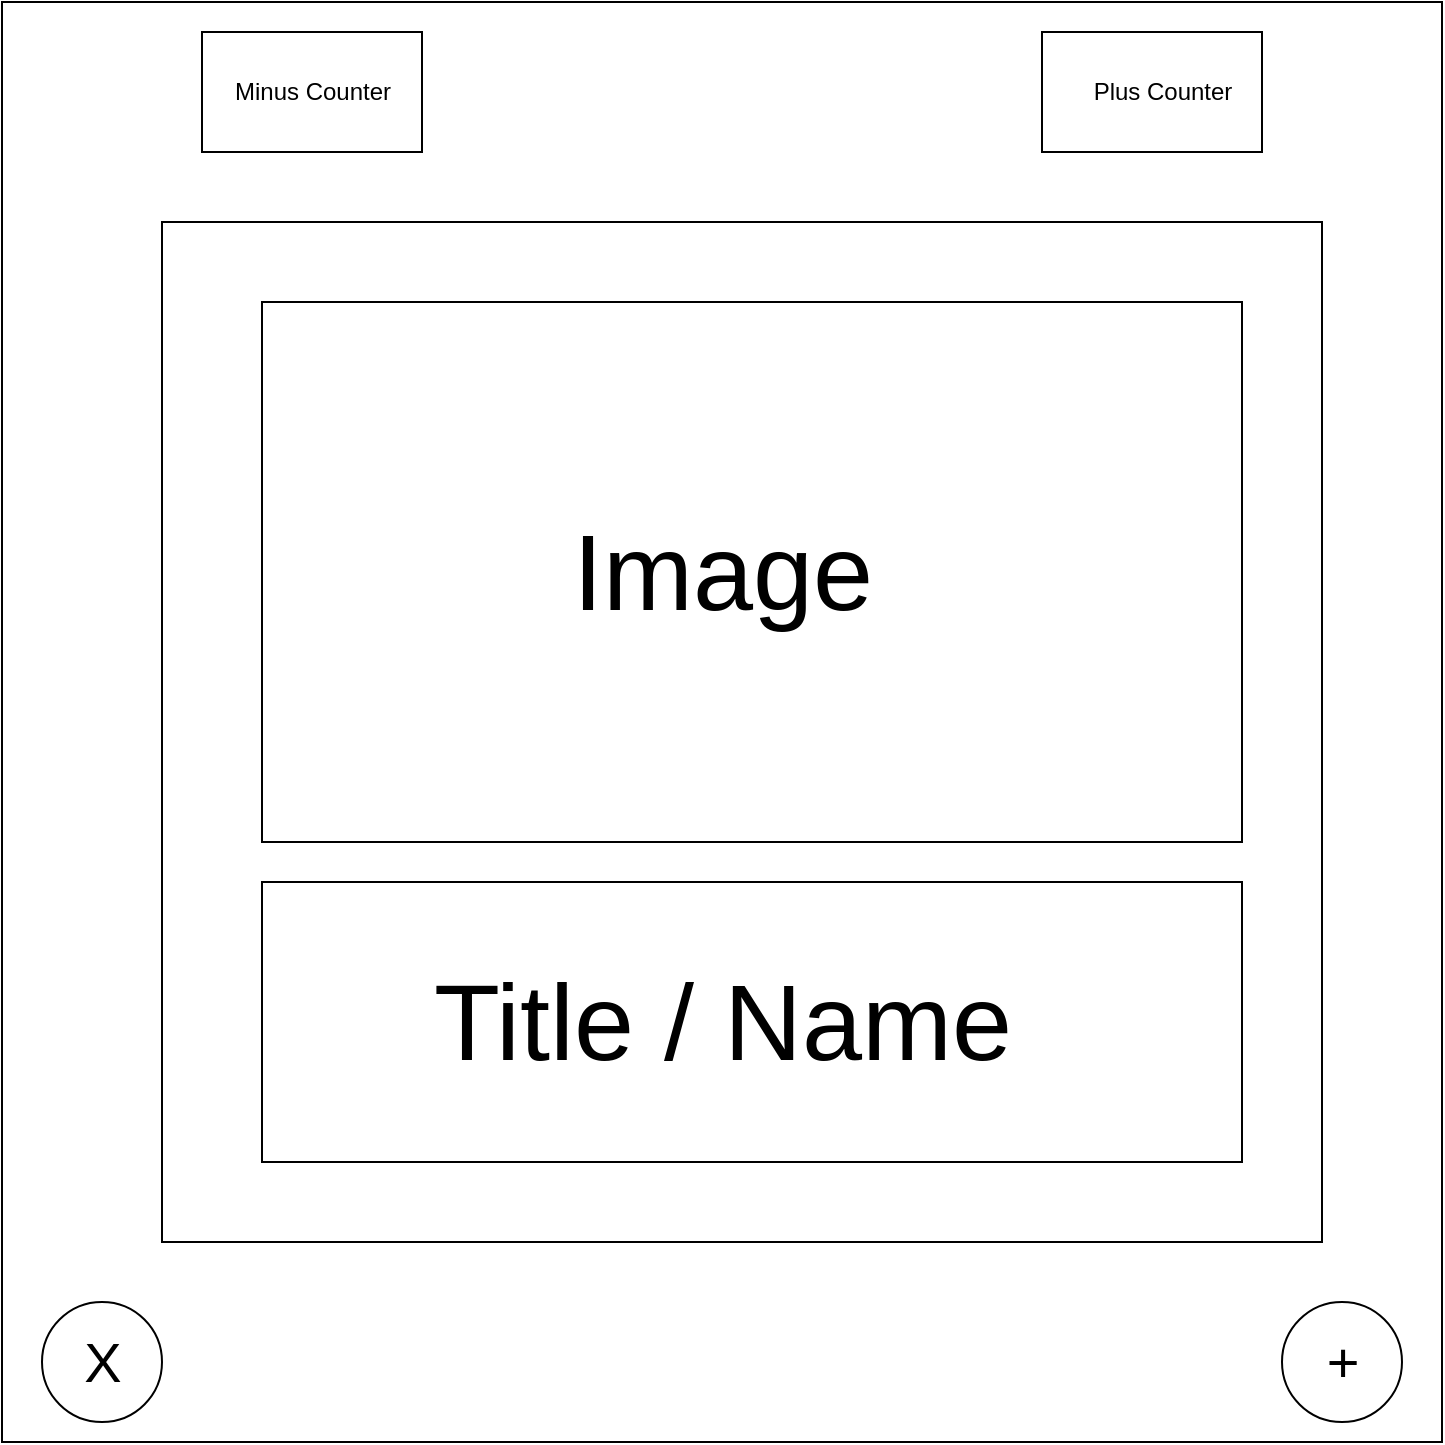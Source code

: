 <mxfile version="15.9.6" type="github">
  <diagram id="BgeSaJ-4jHI_5RTZ5tGu" name="Page-1">
    <mxGraphModel dx="1422" dy="762" grid="1" gridSize="10" guides="1" tooltips="1" connect="1" arrows="1" fold="1" page="1" pageScale="1" pageWidth="850" pageHeight="1100" math="0" shadow="0">
      <root>
        <mxCell id="0" />
        <mxCell id="1" parent="0" />
        <mxCell id="8QQ6fjEq3xrQsGvWCyaz-1" value="" style="whiteSpace=wrap;html=1;aspect=fixed;" vertex="1" parent="1">
          <mxGeometry x="70" y="10" width="720" height="720" as="geometry" />
        </mxCell>
        <mxCell id="8QQ6fjEq3xrQsGvWCyaz-3" value="" style="shape=image;html=1;verticalAlign=top;verticalLabelPosition=bottom;labelBackgroundColor=#ffffff;imageAspect=0;aspect=fixed;image=https://cdn4.iconfinder.com/data/icons/emoticons-filled-two-color/614/1057_-_Sad-128.png" vertex="1" parent="1">
          <mxGeometry x="100" y="20" width="70" height="70" as="geometry" />
        </mxCell>
        <mxCell id="8QQ6fjEq3xrQsGvWCyaz-4" value="" style="shape=image;html=1;verticalAlign=top;verticalLabelPosition=bottom;labelBackgroundColor=#ffffff;imageAspect=0;aspect=fixed;image=https://cdn4.iconfinder.com/data/icons/emoticons-filled-two-color/614/1056_-_Happy-128.png" vertex="1" parent="1">
          <mxGeometry x="700" y="20" width="70" height="70" as="geometry" />
        </mxCell>
        <mxCell id="8QQ6fjEq3xrQsGvWCyaz-5" value="" style="rounded=0;whiteSpace=wrap;html=1;" vertex="1" parent="1">
          <mxGeometry x="170" y="25" width="110" height="60" as="geometry" />
        </mxCell>
        <mxCell id="8QQ6fjEq3xrQsGvWCyaz-6" value="" style="rounded=0;whiteSpace=wrap;html=1;" vertex="1" parent="1">
          <mxGeometry x="590" y="25" width="110" height="60" as="geometry" />
        </mxCell>
        <mxCell id="8QQ6fjEq3xrQsGvWCyaz-7" value="Minus Counter" style="text;html=1;resizable=0;autosize=1;align=center;verticalAlign=middle;points=[];fillColor=none;strokeColor=none;rounded=0;" vertex="1" parent="1">
          <mxGeometry x="180" y="45" width="90" height="20" as="geometry" />
        </mxCell>
        <mxCell id="8QQ6fjEq3xrQsGvWCyaz-8" value="Plus Counter" style="text;html=1;resizable=0;autosize=1;align=center;verticalAlign=middle;points=[];fillColor=none;strokeColor=none;rounded=0;" vertex="1" parent="1">
          <mxGeometry x="610" y="45" width="80" height="20" as="geometry" />
        </mxCell>
        <mxCell id="8QQ6fjEq3xrQsGvWCyaz-10" value="" style="rounded=0;whiteSpace=wrap;html=1;" vertex="1" parent="1">
          <mxGeometry x="150" y="120" width="580" height="510" as="geometry" />
        </mxCell>
        <mxCell id="8QQ6fjEq3xrQsGvWCyaz-11" value="" style="rounded=0;whiteSpace=wrap;html=1;" vertex="1" parent="1">
          <mxGeometry x="200" y="160" width="490" height="270" as="geometry" />
        </mxCell>
        <mxCell id="8QQ6fjEq3xrQsGvWCyaz-12" value="" style="rounded=0;whiteSpace=wrap;html=1;" vertex="1" parent="1">
          <mxGeometry x="200" y="450" width="490" height="140" as="geometry" />
        </mxCell>
        <mxCell id="8QQ6fjEq3xrQsGvWCyaz-13" value="" style="ellipse;whiteSpace=wrap;html=1;aspect=fixed;" vertex="1" parent="1">
          <mxGeometry x="90" y="660" width="60" height="60" as="geometry" />
        </mxCell>
        <mxCell id="8QQ6fjEq3xrQsGvWCyaz-14" value="" style="ellipse;whiteSpace=wrap;html=1;aspect=fixed;" vertex="1" parent="1">
          <mxGeometry x="710" y="660" width="60" height="60" as="geometry" />
        </mxCell>
        <mxCell id="8QQ6fjEq3xrQsGvWCyaz-18" value="X" style="text;html=1;resizable=0;autosize=1;align=center;verticalAlign=middle;points=[];fillColor=none;strokeColor=none;rounded=0;strokeWidth=0;fontSize=28;" vertex="1" parent="1">
          <mxGeometry x="105" y="670" width="30" height="40" as="geometry" />
        </mxCell>
        <mxCell id="8QQ6fjEq3xrQsGvWCyaz-19" value="+" style="text;html=1;resizable=0;autosize=1;align=center;verticalAlign=middle;points=[];fillColor=none;strokeColor=none;rounded=0;fontSize=28;" vertex="1" parent="1">
          <mxGeometry x="725" y="670" width="30" height="40" as="geometry" />
        </mxCell>
        <mxCell id="8QQ6fjEq3xrQsGvWCyaz-20" value="Image" style="text;html=1;resizable=0;autosize=1;align=center;verticalAlign=middle;points=[];fillColor=none;strokeColor=none;rounded=0;fontSize=54;" vertex="1" parent="1">
          <mxGeometry x="345" y="260" width="170" height="70" as="geometry" />
        </mxCell>
        <mxCell id="8QQ6fjEq3xrQsGvWCyaz-21" value="Title / Name" style="text;html=1;resizable=0;autosize=1;align=center;verticalAlign=middle;points=[];fillColor=none;strokeColor=none;rounded=0;fontSize=54;" vertex="1" parent="1">
          <mxGeometry x="280" y="485" width="300" height="70" as="geometry" />
        </mxCell>
      </root>
    </mxGraphModel>
  </diagram>
</mxfile>
